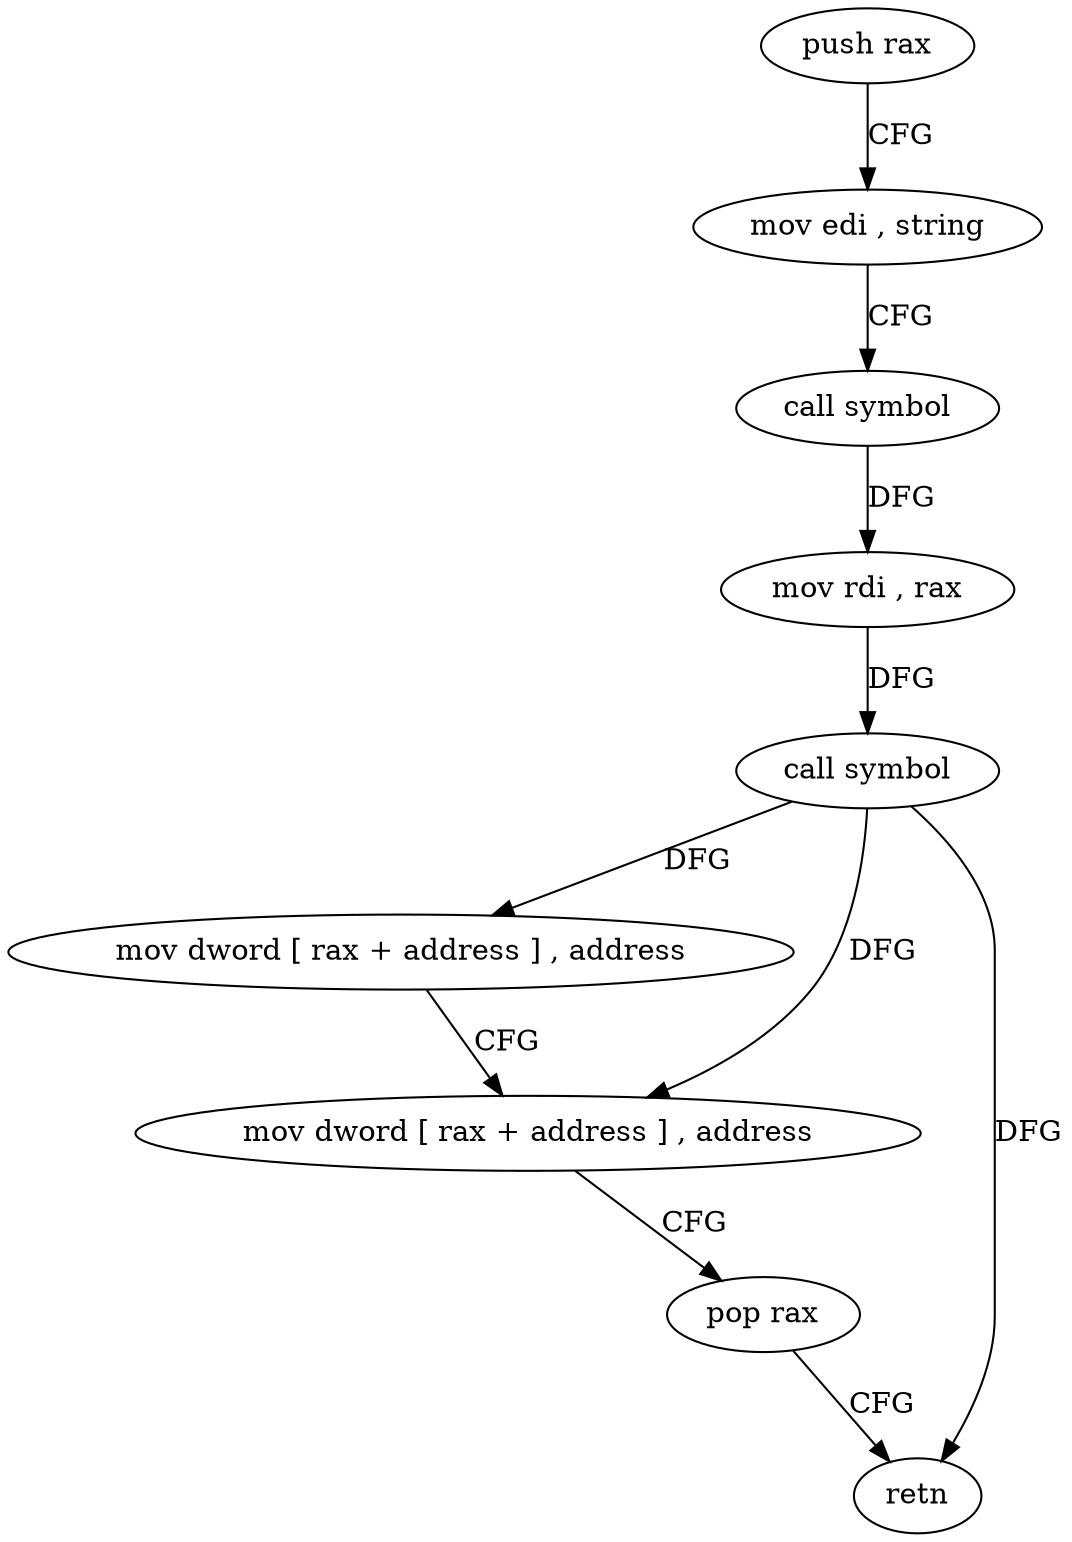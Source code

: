 digraph "func" {
"4249104" [label = "push rax" ]
"4249105" [label = "mov edi , string" ]
"4249110" [label = "call symbol" ]
"4249115" [label = "mov rdi , rax" ]
"4249118" [label = "call symbol" ]
"4249123" [label = "mov dword [ rax + address ] , address" ]
"4249130" [label = "mov dword [ rax + address ] , address" ]
"4249137" [label = "pop rax" ]
"4249138" [label = "retn" ]
"4249104" -> "4249105" [ label = "CFG" ]
"4249105" -> "4249110" [ label = "CFG" ]
"4249110" -> "4249115" [ label = "DFG" ]
"4249115" -> "4249118" [ label = "DFG" ]
"4249118" -> "4249123" [ label = "DFG" ]
"4249118" -> "4249130" [ label = "DFG" ]
"4249118" -> "4249138" [ label = "DFG" ]
"4249123" -> "4249130" [ label = "CFG" ]
"4249130" -> "4249137" [ label = "CFG" ]
"4249137" -> "4249138" [ label = "CFG" ]
}
